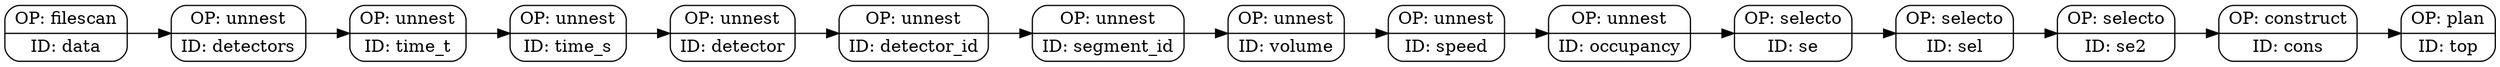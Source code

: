 digraph tree {
rankdir="LR"
node [shape=record];
node [style=rounded];
"top" [label="OP: plan | {ID: top}"];
"data" [label="OP: filescan | {ID: data}"];
"detectors" [label="OP: unnest | {ID: detectors}"];
"time_t" [label="OP: unnest | {ID: time_t}"];
"time_s" [label="OP: unnest | {ID: time_s}"];
"detector" [label="OP: unnest | {ID: detector}"];
"detector_id" [label="OP: unnest | {ID: detector_id}"];
"segment_id" [label="OP: unnest | {ID: segment_id}"];
"volume" [label="OP: unnest | {ID: volume}"];
"speed" [label="OP: unnest | {ID: speed}"];
"occupancy" [label="OP: unnest | {ID: occupancy}"];
"se" [label="OP: selecto | {ID: se}"];
"sel" [label="OP: selecto | {ID: sel}"];
"se2" [label="OP: selecto | {ID: se2}"];
"cons" [label="OP: construct | {ID: cons}"];
"cons" -> "top";
"data" -> "detectors";
"detectors" -> "time_t";
"time_t" -> "time_s";
"time_s" -> "detector";
"detector" -> "detector_id";
"detector_id" -> "segment_id";
"segment_id" -> "volume";
"volume" -> "speed";
"speed" -> "occupancy";
"occupancy" -> "se";
"se" -> "sel";
"sel" -> "se2";
"se2" -> "cons";
}
